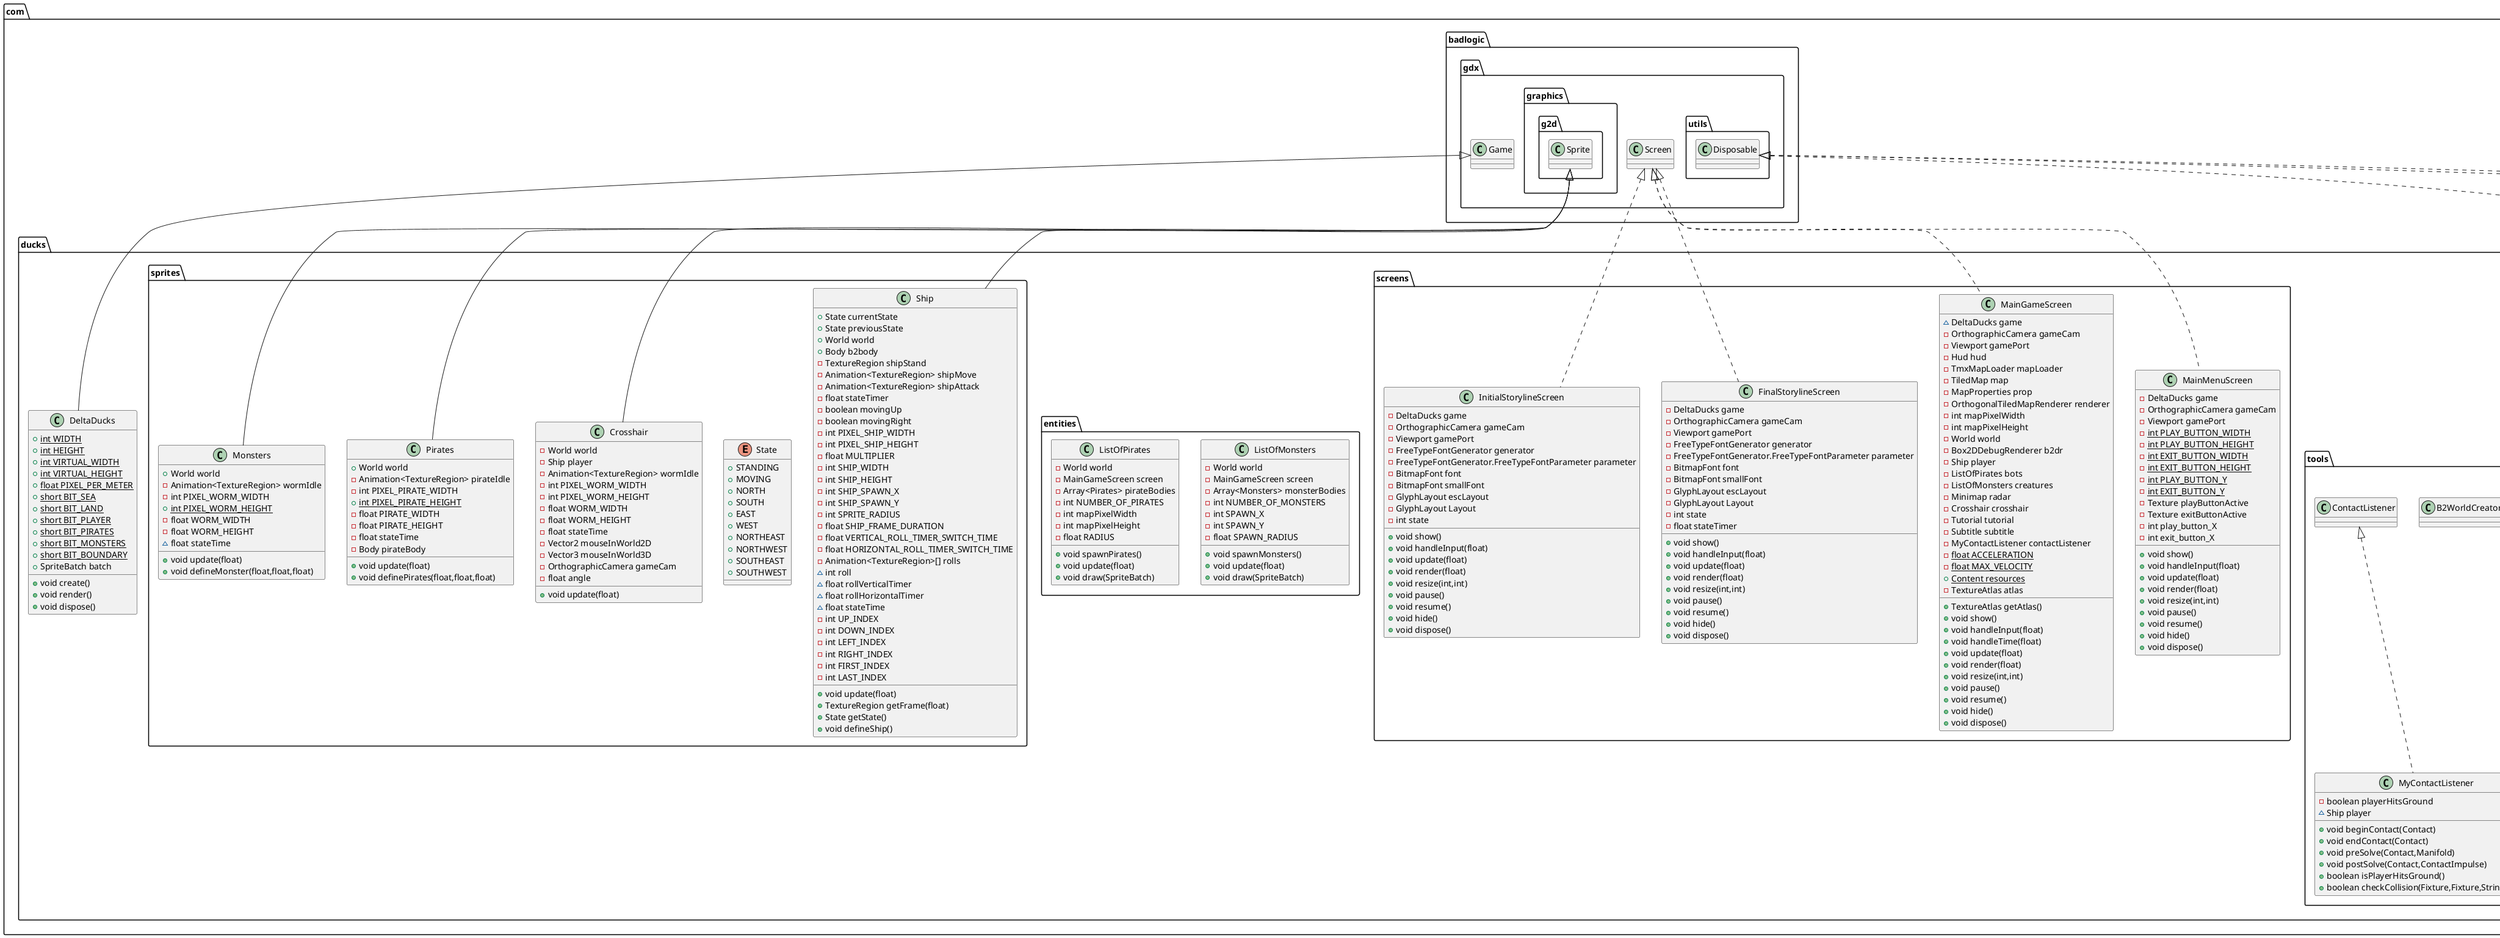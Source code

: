 @startuml
class com.ducks.scenes.Minimap {
- float ratio
+ OrthographicCamera gameCam
- Pixmap pixmap
- float map_width
- float map_height
+ void update(Body)
+ void draw(SpriteBatch)
+ void dispose()
}
class com.ducks.scenes.Hud {
+ Stage stage
+ Viewport viewport
- Integer worldTimer
- float timeCount
- {static} Integer score
- {static} Integer gold
- Label countdownLabel
- {static} Label scoreLabel
- Label timeLabel
- Label levelLabel
- {static} Label goldLabel
- Label playerLabel
+ void update(float)
+ {static} void addScore(int)
+ {static} void setGold(int)
+ float getTimer()
+ void dispose()
}
class com.ducks.tools.Content {
- HashMap<String,Texture> textures
+ void loadTexture(String,String)
+ Texture getTexture(String)
+ void disposeTexture(String)
}
class com.ducks.screens.MainMenuScreen {
- DeltaDucks game
- OrthographicCamera gameCam
- Viewport gamePort
- {static} int PLAY_BUTTON_WIDTH
- {static} int PLAY_BUTTON_HEIGHT
- {static} int EXIT_BUTTON_WIDTH
- {static} int EXIT_BUTTON_HEIGHT
- {static} int PLAY_BUTTON_Y
- {static} int EXIT_BUTTON_Y
- Texture playButtonActive
- Texture exitButtonActive
- int play_button_X
- int exit_button_X
+ void show()
+ void handleInput(float)
+ void update(float)
+ void render(float)
+ void resize(int,int)
+ void pause()
+ void resume()
+ void hide()
+ void dispose()
}
class com.ducks.scenes.Tutorial {
- OrthographicCamera gameCam
- int PIXEL_ARROW_WIDTH
- int PIXEL_ARROW_HEIGHT
- float ARROW_WIDTH
- float ARROW_HEIGHT
- Animation<TextureRegion> arrow
- float stateTime
- float SPAWN_X
- float SPAWN_Y
- Ship player
- BitmapFont font
- FreeTypeFontGenerator generator
- FreeTypeFontGenerator.FreeTypeFontParameter parameter
- GlyphLayout Layout
+ void update(float)
+ void draw(SpriteBatch)
}
class com.ducks.DeltaDucks {
+ {static} int WIDTH
+ {static} int HEIGHT
+ {static} int VIRTUAL_WIDTH
+ {static} int VIRTUAL_HEIGHT
+ {static} float PIXEL_PER_METER
+ {static} short BIT_SEA
+ {static} short BIT_LAND
+ {static} short BIT_PLAYER
+ {static} short BIT_PIRATES
+ {static} short BIT_MONSTERS
+ {static} short BIT_BOUNDARY
+ SpriteBatch batch
+ void create()
+ void render()
+ void dispose()
}
class com.ducks.entities.ListOfMonsters {
- World world
- MainGameScreen screen
- Array<Monsters> monsterBodies
- int NUMBER_OF_MONSTERS
- int SPAWN_X
- int SPAWN_Y
- float SPAWN_RADIUS
+ void spawnMonsters()
+ void update(float)
+ void draw(SpriteBatch)
}
class com.ducks.sprites.Ship {
+ State currentState
+ State previousState
+ World world
+ Body b2body
- TextureRegion shipStand
- Animation<TextureRegion> shipMove
- Animation<TextureRegion> shipAttack
- float stateTimer
- boolean movingUp
- boolean movingRight
- int PIXEL_SHIP_WIDTH
- int PIXEL_SHIP_HEIGHT
- float MULTIPLIER
- int SHIP_WIDTH
- int SHIP_HEIGHT
- int SHIP_SPAWN_X
- int SHIP_SPAWN_Y
- int SPRITE_RADIUS
- float SHIP_FRAME_DURATION
- float VERTICAL_ROLL_TIMER_SWITCH_TIME
- float HORIZONTAL_ROLL_TIMER_SWITCH_TIME
- Animation<TextureRegion>[] rolls
~ int roll
~ float rollVerticalTimer
~ float rollHorizontalTimer
~ float stateTime
- int UP_INDEX
- int DOWN_INDEX
- int LEFT_INDEX
- int RIGHT_INDEX
- int FIRST_INDEX
- int LAST_INDEX
+ void update(float)
+ TextureRegion getFrame(float)
+ State getState()
+ void defineShip()
}
enum com.ducks.sprites.State {
+  STANDING
+  MOVING
+  NORTH
+  SOUTH
+  EAST
+  WEST
+  NORTHEAST
+  NORTHWEST
+  SOUTHEAST
+  SOUTHWEST
}
class com.ducks.screens.MainGameScreen {
~ DeltaDucks game
- OrthographicCamera gameCam
- Viewport gamePort
- Hud hud
- TmxMapLoader mapLoader
- TiledMap map
- MapProperties prop
- OrthogonalTiledMapRenderer renderer
- int mapPixelWidth
- int mapPixelHeight
- World world
- Box2DDebugRenderer b2dr
- Ship player
- ListOfPirates bots
- ListOfMonsters creatures
- Minimap radar
- Crosshair crosshair
- Tutorial tutorial
- Subtitle subtitle
- MyContactListener contactListener
- {static} float ACCELERATION
- {static} float MAX_VELOCITY
+ {static} Content resources
- TextureAtlas atlas
+ TextureAtlas getAtlas()
+ void show()
+ void handleInput(float)
+ void handleTime(float)
+ void update(float)
+ void render(float)
+ void resize(int,int)
+ void pause()
+ void resume()
+ void hide()
+ void dispose()
}
class com.ducks.tools.MyContactListener {
- boolean playerHitsGround
~ Ship player
+ void beginContact(Contact)
+ void endContact(Contact)
+ void preSolve(Contact,Manifold)
+ void postSolve(Contact,ContactImpulse)
+ boolean isPlayerHitsGround()
+ boolean checkCollision(Fixture,Fixture,String,String)
}
class com.ducks.sprites.Crosshair {
- World world
- Ship player
- Animation<TextureRegion> wormIdle
- int PIXEL_WORM_WIDTH
- int PIXEL_WORM_HEIGHT
- float WORM_WIDTH
- float WORM_HEIGHT
- float stateTime
- Vector2 mouseInWorld2D
- Vector3 mouseInWorld3D
- OrthographicCamera gameCam
- float angle
+ void update(float)
}
class com.ducks.scenes.Subtitle {
+ Stage stage
+ Viewport viewport
- String subtitle
- Label subtitleLabel
- FreeTypeFontGenerator generator
- FreeTypeFontGenerator.FreeTypeFontParameter parameter
- float stateTimer
- float tolerateTime
- int state
+ void update(float)
+ void setSubtitle(String)
+ void removeSubtitle()
+ void dispose()
}
class com.ducks.tools.B2WorldCreator {
}
class com.ducks.sprites.Pirates {
+ World world
- Animation<TextureRegion> pirateIdle
- int PIXEL_PIRATE_WIDTH
+ {static} int PIXEL_PIRATE_HEIGHT
- float PIRATE_WIDTH
- float PIRATE_HEIGHT
- float stateTime
- Body pirateBody
+ void update(float)
+ void definePirates(float,float,float)
}
class com.ducks.screens.FinalStorylineScreen {
- DeltaDucks game
- OrthographicCamera gameCam
- Viewport gamePort
- FreeTypeFontGenerator generator
- FreeTypeFontGenerator.FreeTypeFontParameter parameter
- BitmapFont font
- BitmapFont smallFont
- GlyphLayout escLayout
- GlyphLayout Layout
- int state
- float stateTimer
+ void show()
+ void handleInput(float)
+ void update(float)
+ void render(float)
+ void resize(int,int)
+ void pause()
+ void resume()
+ void hide()
+ void dispose()
}
class com.ducks.entities.ListOfPirates {
- World world
- MainGameScreen screen
- Array<Pirates> pirateBodies
- int NUMBER_OF_PIRATES
- int mapPixelWidth
- int mapPixelHeight
- float RADIUS
+ void spawnPirates()
+ void update(float)
+ void draw(SpriteBatch)
}
class com.ducks.screens.InitialStorylineScreen {
- DeltaDucks game
- OrthographicCamera gameCam
- Viewport gamePort
- FreeTypeFontGenerator generator
- FreeTypeFontGenerator.FreeTypeFontParameter parameter
- BitmapFont font
- BitmapFont smallFont
- GlyphLayout escLayout
- GlyphLayout Layout
- int state
+ void show()
+ void handleInput(float)
+ void update(float)
+ void render(float)
+ void resize(int,int)
+ void pause()
+ void resume()
+ void hide()
+ void dispose()
}
class com.ducks.sprites.Monsters {
+ World world
- Animation<TextureRegion> wormIdle
- int PIXEL_WORM_WIDTH
+ {static} int PIXEL_WORM_HEIGHT
- float WORM_WIDTH
- float WORM_HEIGHT
~ float stateTime
+ void update(float)
+ void defineMonster(float,float,float)
}


com.badlogic.gdx.utils.Disposable <|.. com.ducks.scenes.Minimap
com.badlogic.gdx.utils.Disposable <|.. com.ducks.scenes.Hud
com.badlogic.gdx.Screen <|.. com.ducks.screens.MainMenuScreen
com.badlogic.gdx.Game <|-- com.ducks.DeltaDucks
com.badlogic.gdx.graphics.g2d.Sprite <|-- com.ducks.sprites.Ship
com.badlogic.gdx.Screen <|.. com.ducks.screens.MainGameScreen
com.ducks.tools.ContactListener <|.. com.ducks.tools.MyContactListener
com.badlogic.gdx.graphics.g2d.Sprite <|-- com.ducks.sprites.Crosshair
com.badlogic.gdx.utils.Disposable <|.. com.ducks.scenes.Subtitle
com.badlogic.gdx.graphics.g2d.Sprite <|-- com.ducks.sprites.Pirates
com.badlogic.gdx.Screen <|.. com.ducks.screens.FinalStorylineScreen
com.badlogic.gdx.Screen <|.. com.ducks.screens.InitialStorylineScreen
com.badlogic.gdx.graphics.g2d.Sprite <|-- com.ducks.sprites.Monsters
@enduml